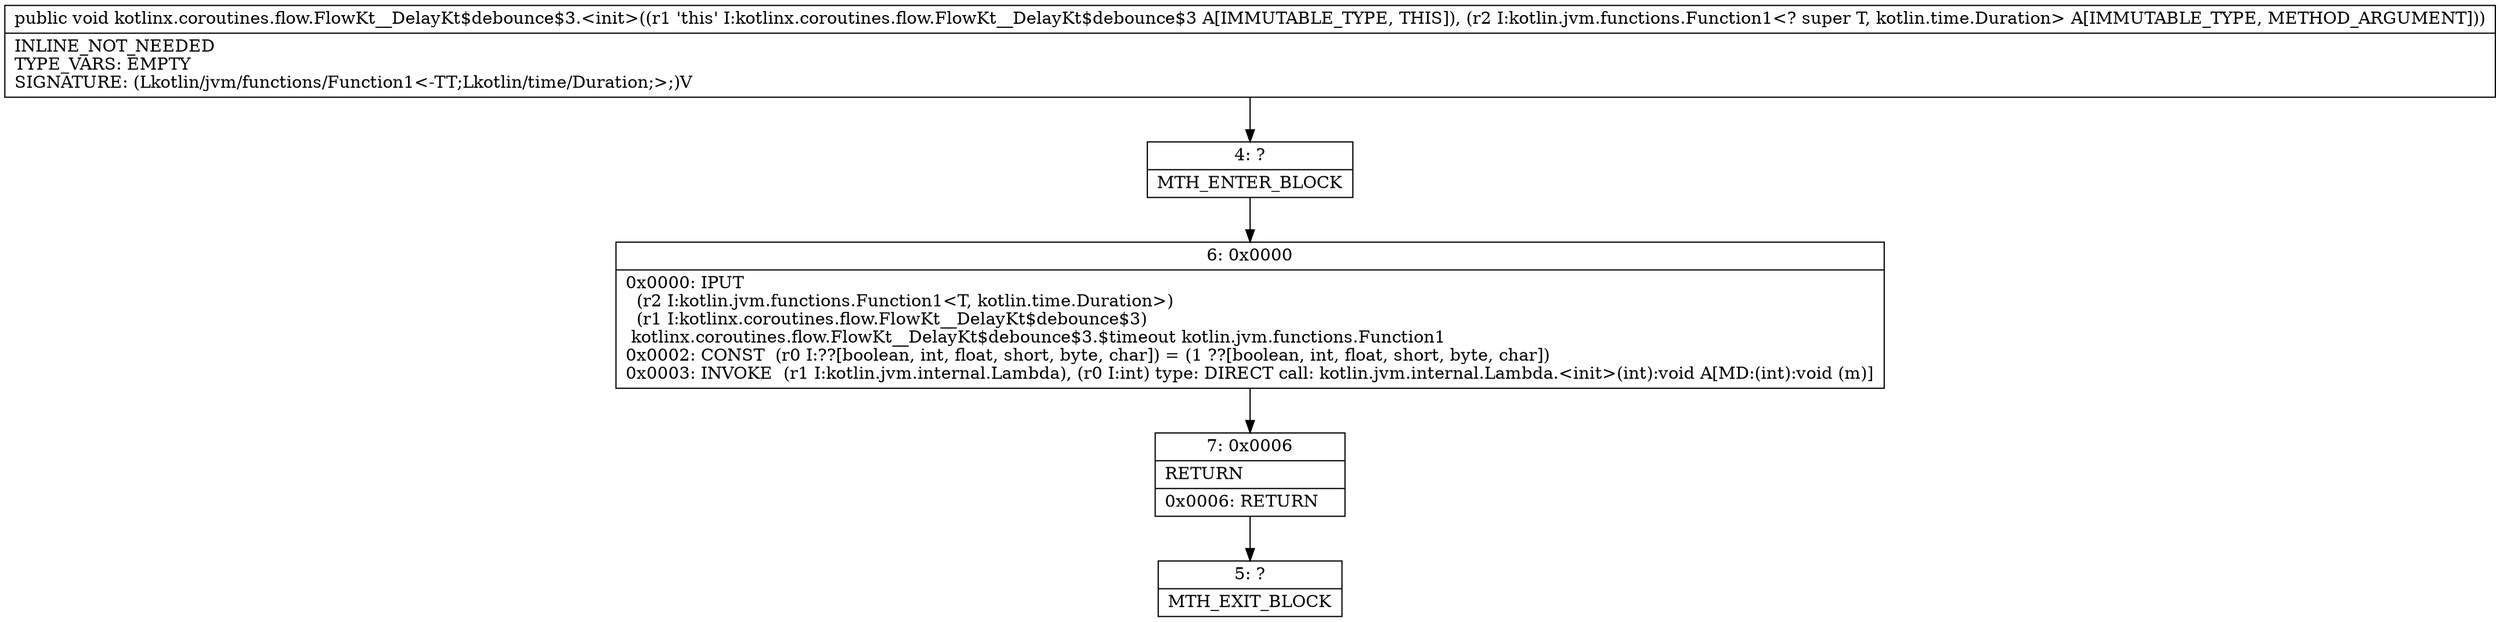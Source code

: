 digraph "CFG forkotlinx.coroutines.flow.FlowKt__DelayKt$debounce$3.\<init\>(Lkotlin\/jvm\/functions\/Function1;)V" {
Node_4 [shape=record,label="{4\:\ ?|MTH_ENTER_BLOCK\l}"];
Node_6 [shape=record,label="{6\:\ 0x0000|0x0000: IPUT  \l  (r2 I:kotlin.jvm.functions.Function1\<T, kotlin.time.Duration\>)\l  (r1 I:kotlinx.coroutines.flow.FlowKt__DelayKt$debounce$3)\l kotlinx.coroutines.flow.FlowKt__DelayKt$debounce$3.$timeout kotlin.jvm.functions.Function1 \l0x0002: CONST  (r0 I:??[boolean, int, float, short, byte, char]) = (1 ??[boolean, int, float, short, byte, char]) \l0x0003: INVOKE  (r1 I:kotlin.jvm.internal.Lambda), (r0 I:int) type: DIRECT call: kotlin.jvm.internal.Lambda.\<init\>(int):void A[MD:(int):void (m)]\l}"];
Node_7 [shape=record,label="{7\:\ 0x0006|RETURN\l|0x0006: RETURN   \l}"];
Node_5 [shape=record,label="{5\:\ ?|MTH_EXIT_BLOCK\l}"];
MethodNode[shape=record,label="{public void kotlinx.coroutines.flow.FlowKt__DelayKt$debounce$3.\<init\>((r1 'this' I:kotlinx.coroutines.flow.FlowKt__DelayKt$debounce$3 A[IMMUTABLE_TYPE, THIS]), (r2 I:kotlin.jvm.functions.Function1\<? super T, kotlin.time.Duration\> A[IMMUTABLE_TYPE, METHOD_ARGUMENT]))  | INLINE_NOT_NEEDED\lTYPE_VARS: EMPTY\lSIGNATURE: (Lkotlin\/jvm\/functions\/Function1\<\-TT;Lkotlin\/time\/Duration;\>;)V\l}"];
MethodNode -> Node_4;Node_4 -> Node_6;
Node_6 -> Node_7;
Node_7 -> Node_5;
}

